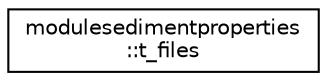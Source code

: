 digraph "Graphical Class Hierarchy"
{
 // LATEX_PDF_SIZE
  edge [fontname="Helvetica",fontsize="10",labelfontname="Helvetica",labelfontsize="10"];
  node [fontname="Helvetica",fontsize="10",shape=record];
  rankdir="LR";
  Node0 [label="modulesedimentproperties\l::t_files",height=0.2,width=0.4,color="black", fillcolor="white", style="filled",URL="$structmodulesedimentproperties_1_1t__files.html",tooltip=" "];
}
